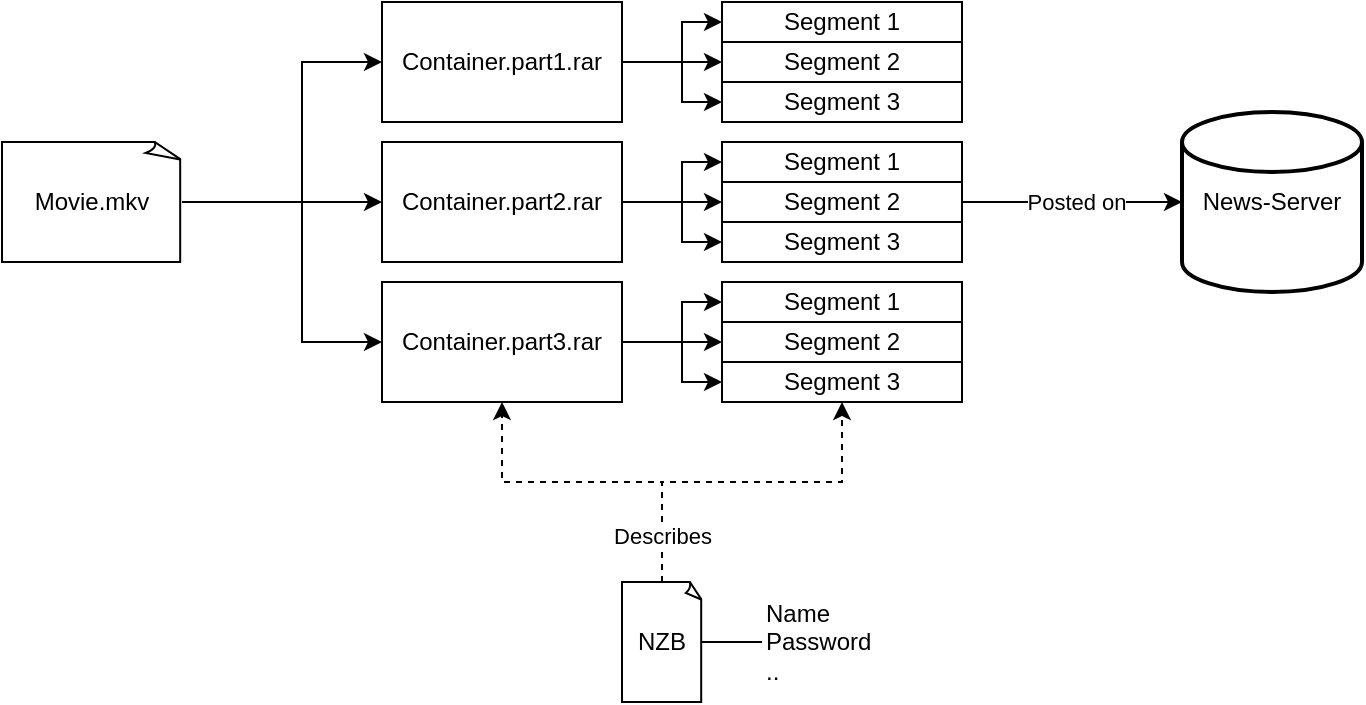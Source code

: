 <mxfile version="24.7.5">
  <diagram name="Page-1" id="QVkMMYMfw4fbWg_l9Jfx">
    <mxGraphModel dx="1430" dy="854" grid="1" gridSize="10" guides="1" tooltips="1" connect="1" arrows="1" fold="1" page="1" pageScale="1" pageWidth="1169" pageHeight="827" math="0" shadow="0">
      <root>
        <mxCell id="0" />
        <mxCell id="1" parent="0" />
        <mxCell id="C8JnZuWwXx4--_kYSsMH-5" value="Movie.mkv" style="whiteSpace=wrap;html=1;shape=mxgraph.basic.document" parent="1" vertex="1">
          <mxGeometry x="245" y="300" width="90" height="60" as="geometry" />
        </mxCell>
        <mxCell id="C8JnZuWwXx4--_kYSsMH-43" style="edgeStyle=orthogonalEdgeStyle;rounded=0;orthogonalLoop=1;jettySize=auto;html=1;entryX=0;entryY=0.5;entryDx=0;entryDy=0;exitX=1;exitY=0.5;exitDx=0;exitDy=0;exitPerimeter=0;" parent="1" source="C8JnZuWwXx4--_kYSsMH-5" target="C8JnZuWwXx4--_kYSsMH-12" edge="1">
          <mxGeometry relative="1" as="geometry">
            <Array as="points">
              <mxPoint x="395" y="330" />
              <mxPoint x="395" y="260" />
            </Array>
            <mxPoint x="355" y="330" as="sourcePoint" />
          </mxGeometry>
        </mxCell>
        <mxCell id="C8JnZuWwXx4--_kYSsMH-44" style="edgeStyle=orthogonalEdgeStyle;rounded=0;orthogonalLoop=1;jettySize=auto;html=1;entryX=0;entryY=0.5;entryDx=0;entryDy=0;exitX=1;exitY=0.5;exitDx=0;exitDy=0;exitPerimeter=0;" parent="1" source="C8JnZuWwXx4--_kYSsMH-5" target="C8JnZuWwXx4--_kYSsMH-25" edge="1">
          <mxGeometry relative="1" as="geometry">
            <mxPoint x="355" y="330" as="sourcePoint" />
          </mxGeometry>
        </mxCell>
        <mxCell id="C8JnZuWwXx4--_kYSsMH-45" style="edgeStyle=orthogonalEdgeStyle;rounded=0;orthogonalLoop=1;jettySize=auto;html=1;entryX=0;entryY=0.5;entryDx=0;entryDy=0;exitX=1;exitY=0.5;exitDx=0;exitDy=0;exitPerimeter=0;" parent="1" source="C8JnZuWwXx4--_kYSsMH-5" target="C8JnZuWwXx4--_kYSsMH-32" edge="1">
          <mxGeometry relative="1" as="geometry">
            <Array as="points">
              <mxPoint x="395" y="330" />
              <mxPoint x="395" y="400" />
            </Array>
            <mxPoint x="355" y="330" as="sourcePoint" />
          </mxGeometry>
        </mxCell>
        <mxCell id="C8JnZuWwXx4--_kYSsMH-37" style="edgeStyle=orthogonalEdgeStyle;rounded=0;orthogonalLoop=1;jettySize=auto;html=1;entryX=0;entryY=0.5;entryDx=0;entryDy=0;endArrow=none;endFill=0;" parent="1" source="C8JnZuWwXx4--_kYSsMH-11" target="C8JnZuWwXx4--_kYSsMH-36" edge="1">
          <mxGeometry relative="1" as="geometry" />
        </mxCell>
        <mxCell id="C8JnZuWwXx4--_kYSsMH-61" style="edgeStyle=orthogonalEdgeStyle;rounded=0;orthogonalLoop=1;jettySize=auto;html=1;entryX=0.5;entryY=1;entryDx=0;entryDy=0;dashed=1;" parent="1" source="C8JnZuWwXx4--_kYSsMH-11" target="C8JnZuWwXx4--_kYSsMH-32" edge="1">
          <mxGeometry relative="1" as="geometry">
            <Array as="points">
              <mxPoint x="575" y="470" />
              <mxPoint x="495" y="470" />
            </Array>
          </mxGeometry>
        </mxCell>
        <mxCell id="C8JnZuWwXx4--_kYSsMH-62" style="edgeStyle=orthogonalEdgeStyle;rounded=0;orthogonalLoop=1;jettySize=auto;html=1;entryX=0.5;entryY=1;entryDx=0;entryDy=0;dashed=1;" parent="1" source="C8JnZuWwXx4--_kYSsMH-11" target="C8JnZuWwXx4--_kYSsMH-35" edge="1">
          <mxGeometry relative="1" as="geometry">
            <Array as="points">
              <mxPoint x="575" y="470" />
              <mxPoint x="665" y="470" />
            </Array>
          </mxGeometry>
        </mxCell>
        <mxCell id="C8JnZuWwXx4--_kYSsMH-63" value="Describes" style="edgeLabel;html=1;align=center;verticalAlign=middle;resizable=0;points=[];" parent="C8JnZuWwXx4--_kYSsMH-62" vertex="1" connectable="0">
          <mxGeometry x="-0.737" relative="1" as="geometry">
            <mxPoint as="offset" />
          </mxGeometry>
        </mxCell>
        <mxCell id="C8JnZuWwXx4--_kYSsMH-11" value="NZB" style="whiteSpace=wrap;html=1;shape=mxgraph.basic.document" parent="1" vertex="1">
          <mxGeometry x="555" y="520" width="40" height="60" as="geometry" />
        </mxCell>
        <mxCell id="C8JnZuWwXx4--_kYSsMH-19" value="" style="edgeStyle=orthogonalEdgeStyle;rounded=0;orthogonalLoop=1;jettySize=auto;html=1;entryX=0;entryY=0.5;entryDx=0;entryDy=0;" parent="1" source="C8JnZuWwXx4--_kYSsMH-12" target="C8JnZuWwXx4--_kYSsMH-14" edge="1">
          <mxGeometry relative="1" as="geometry" />
        </mxCell>
        <mxCell id="C8JnZuWwXx4--_kYSsMH-20" style="edgeStyle=orthogonalEdgeStyle;rounded=0;orthogonalLoop=1;jettySize=auto;html=1;exitX=1;exitY=0.5;exitDx=0;exitDy=0;entryX=0;entryY=0.5;entryDx=0;entryDy=0;" parent="1" source="C8JnZuWwXx4--_kYSsMH-12" target="C8JnZuWwXx4--_kYSsMH-15" edge="1">
          <mxGeometry relative="1" as="geometry">
            <Array as="points">
              <mxPoint x="585" y="260" />
              <mxPoint x="585" y="280" />
            </Array>
          </mxGeometry>
        </mxCell>
        <mxCell id="C8JnZuWwXx4--_kYSsMH-21" style="edgeStyle=orthogonalEdgeStyle;rounded=0;orthogonalLoop=1;jettySize=auto;html=1;entryX=0;entryY=0.5;entryDx=0;entryDy=0;endArrow=classic;endFill=1;" parent="1" source="C8JnZuWwXx4--_kYSsMH-12" target="C8JnZuWwXx4--_kYSsMH-13" edge="1">
          <mxGeometry relative="1" as="geometry">
            <Array as="points">
              <mxPoint x="585" y="260" />
              <mxPoint x="585" y="240" />
            </Array>
          </mxGeometry>
        </mxCell>
        <mxCell id="C8JnZuWwXx4--_kYSsMH-12" value="Container.part1.rar" style="rounded=0;whiteSpace=wrap;html=1;" parent="1" vertex="1">
          <mxGeometry x="435" y="230" width="120" height="60" as="geometry" />
        </mxCell>
        <mxCell id="C8JnZuWwXx4--_kYSsMH-13" value="Segment 1" style="rounded=0;whiteSpace=wrap;html=1;" parent="1" vertex="1">
          <mxGeometry x="605" y="230" width="120" height="20" as="geometry" />
        </mxCell>
        <mxCell id="C8JnZuWwXx4--_kYSsMH-14" value="Segment 2" style="rounded=0;whiteSpace=wrap;html=1;" parent="1" vertex="1">
          <mxGeometry x="605" y="250" width="120" height="20" as="geometry" />
        </mxCell>
        <mxCell id="C8JnZuWwXx4--_kYSsMH-15" value="Segment 3" style="rounded=0;whiteSpace=wrap;html=1;" parent="1" vertex="1">
          <mxGeometry x="605" y="270" width="120" height="20" as="geometry" />
        </mxCell>
        <mxCell id="C8JnZuWwXx4--_kYSsMH-22" value="" style="edgeStyle=orthogonalEdgeStyle;rounded=0;orthogonalLoop=1;jettySize=auto;html=1;entryX=0;entryY=0.5;entryDx=0;entryDy=0;" parent="1" source="C8JnZuWwXx4--_kYSsMH-25" target="C8JnZuWwXx4--_kYSsMH-27" edge="1">
          <mxGeometry relative="1" as="geometry" />
        </mxCell>
        <mxCell id="C8JnZuWwXx4--_kYSsMH-23" style="edgeStyle=orthogonalEdgeStyle;rounded=0;orthogonalLoop=1;jettySize=auto;html=1;exitX=1;exitY=0.5;exitDx=0;exitDy=0;entryX=0;entryY=0.5;entryDx=0;entryDy=0;" parent="1" source="C8JnZuWwXx4--_kYSsMH-25" target="C8JnZuWwXx4--_kYSsMH-28" edge="1">
          <mxGeometry relative="1" as="geometry">
            <Array as="points">
              <mxPoint x="585" y="330" />
              <mxPoint x="585" y="350" />
            </Array>
          </mxGeometry>
        </mxCell>
        <mxCell id="C8JnZuWwXx4--_kYSsMH-24" style="edgeStyle=orthogonalEdgeStyle;rounded=0;orthogonalLoop=1;jettySize=auto;html=1;entryX=0;entryY=0.5;entryDx=0;entryDy=0;" parent="1" source="C8JnZuWwXx4--_kYSsMH-25" target="C8JnZuWwXx4--_kYSsMH-26" edge="1">
          <mxGeometry relative="1" as="geometry">
            <Array as="points">
              <mxPoint x="585" y="330" />
              <mxPoint x="585" y="310" />
            </Array>
          </mxGeometry>
        </mxCell>
        <mxCell id="C8JnZuWwXx4--_kYSsMH-25" value="Container.part2.rar" style="rounded=0;whiteSpace=wrap;html=1;" parent="1" vertex="1">
          <mxGeometry x="435" y="300" width="120" height="60" as="geometry" />
        </mxCell>
        <mxCell id="C8JnZuWwXx4--_kYSsMH-26" value="Segment 1" style="rounded=0;whiteSpace=wrap;html=1;" parent="1" vertex="1">
          <mxGeometry x="605" y="300" width="120" height="20" as="geometry" />
        </mxCell>
        <mxCell id="C8JnZuWwXx4--_kYSsMH-27" value="Segment 2" style="rounded=0;whiteSpace=wrap;html=1;" parent="1" vertex="1">
          <mxGeometry x="605" y="320" width="120" height="20" as="geometry" />
        </mxCell>
        <mxCell id="C8JnZuWwXx4--_kYSsMH-28" value="Segment 3" style="rounded=0;whiteSpace=wrap;html=1;" parent="1" vertex="1">
          <mxGeometry x="605" y="340" width="120" height="20" as="geometry" />
        </mxCell>
        <mxCell id="C8JnZuWwXx4--_kYSsMH-29" value="" style="edgeStyle=orthogonalEdgeStyle;rounded=0;orthogonalLoop=1;jettySize=auto;html=1;entryX=0;entryY=0.5;entryDx=0;entryDy=0;" parent="1" source="C8JnZuWwXx4--_kYSsMH-32" target="C8JnZuWwXx4--_kYSsMH-34" edge="1">
          <mxGeometry relative="1" as="geometry" />
        </mxCell>
        <mxCell id="C8JnZuWwXx4--_kYSsMH-30" style="edgeStyle=orthogonalEdgeStyle;rounded=0;orthogonalLoop=1;jettySize=auto;html=1;exitX=1;exitY=0.5;exitDx=0;exitDy=0;entryX=0;entryY=0.5;entryDx=0;entryDy=0;" parent="1" source="C8JnZuWwXx4--_kYSsMH-32" target="C8JnZuWwXx4--_kYSsMH-35" edge="1">
          <mxGeometry relative="1" as="geometry">
            <Array as="points">
              <mxPoint x="585" y="400" />
              <mxPoint x="585" y="420" />
            </Array>
          </mxGeometry>
        </mxCell>
        <mxCell id="C8JnZuWwXx4--_kYSsMH-31" style="edgeStyle=orthogonalEdgeStyle;rounded=0;orthogonalLoop=1;jettySize=auto;html=1;entryX=0;entryY=0.5;entryDx=0;entryDy=0;" parent="1" source="C8JnZuWwXx4--_kYSsMH-32" target="C8JnZuWwXx4--_kYSsMH-33" edge="1">
          <mxGeometry relative="1" as="geometry">
            <Array as="points">
              <mxPoint x="585" y="400" />
              <mxPoint x="585" y="380" />
            </Array>
          </mxGeometry>
        </mxCell>
        <mxCell id="C8JnZuWwXx4--_kYSsMH-32" value="Container.part3.rar" style="rounded=0;whiteSpace=wrap;html=1;" parent="1" vertex="1">
          <mxGeometry x="435" y="370" width="120" height="60" as="geometry" />
        </mxCell>
        <mxCell id="C8JnZuWwXx4--_kYSsMH-33" value="Segment 1" style="rounded=0;whiteSpace=wrap;html=1;" parent="1" vertex="1">
          <mxGeometry x="605" y="370" width="120" height="20" as="geometry" />
        </mxCell>
        <mxCell id="C8JnZuWwXx4--_kYSsMH-34" value="Segment 2" style="rounded=0;whiteSpace=wrap;html=1;" parent="1" vertex="1">
          <mxGeometry x="605" y="390" width="120" height="20" as="geometry" />
        </mxCell>
        <mxCell id="C8JnZuWwXx4--_kYSsMH-35" value="Segment 3" style="rounded=0;whiteSpace=wrap;html=1;" parent="1" vertex="1">
          <mxGeometry x="605" y="410" width="120" height="20" as="geometry" />
        </mxCell>
        <mxCell id="C8JnZuWwXx4--_kYSsMH-42" value="" style="edgeStyle=orthogonalEdgeStyle;rounded=0;orthogonalLoop=1;jettySize=auto;html=1;endArrow=none;endFill=0;" parent="1" source="C8JnZuWwXx4--_kYSsMH-36" target="C8JnZuWwXx4--_kYSsMH-11" edge="1">
          <mxGeometry relative="1" as="geometry" />
        </mxCell>
        <mxCell id="C8JnZuWwXx4--_kYSsMH-36" value="&lt;span style=&quot;background-color: initial;&quot;&gt;Name&lt;/span&gt;&lt;br&gt;&lt;span style=&quot;background-color: initial;&quot;&gt;Password&lt;br&gt;..&lt;/span&gt;" style="text;html=1;align=left;verticalAlign=middle;whiteSpace=wrap;rounded=0;" parent="1" vertex="1">
          <mxGeometry x="625" y="535" width="70" height="30" as="geometry" />
        </mxCell>
        <mxCell id="C8JnZuWwXx4--_kYSsMH-58" style="edgeStyle=orthogonalEdgeStyle;rounded=0;orthogonalLoop=1;jettySize=auto;html=1;entryX=0;entryY=0.5;entryDx=0;entryDy=0;entryPerimeter=0;" parent="1" source="C8JnZuWwXx4--_kYSsMH-27" target="C8JnZuWwXx4--_kYSsMH-49" edge="1">
          <mxGeometry relative="1" as="geometry" />
        </mxCell>
        <mxCell id="C8JnZuWwXx4--_kYSsMH-59" value="Posted on" style="edgeLabel;html=1;align=center;verticalAlign=middle;resizable=0;points=[];" parent="C8JnZuWwXx4--_kYSsMH-58" vertex="1" connectable="0">
          <mxGeometry x="-0.038" y="-2" relative="1" as="geometry">
            <mxPoint x="4" y="-2" as="offset" />
          </mxGeometry>
        </mxCell>
        <mxCell id="C8JnZuWwXx4--_kYSsMH-49" value="News-Server" style="strokeWidth=2;html=1;shape=mxgraph.flowchart.database;whiteSpace=wrap;" parent="1" vertex="1">
          <mxGeometry x="835" y="285" width="90" height="90" as="geometry" />
        </mxCell>
      </root>
    </mxGraphModel>
  </diagram>
</mxfile>
